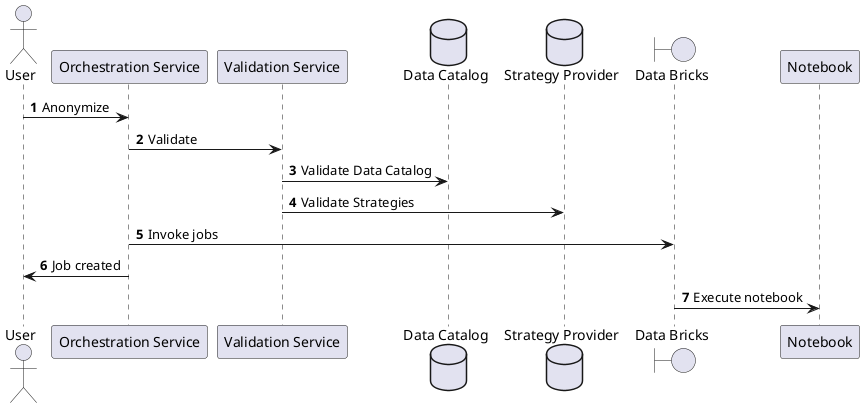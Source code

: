 @startuml
autonumber
actor       User       as end_user
participant "Orchestration Service" as orchestration_service
participant "Validation Service" as validation_service
database "Data Catalog" as data_catalog
database "Strategy Provider" as strategy_provider
Boundary "Data Bricks" as data_bricks
participant "Notebook" as notebook

end_user -> orchestration_service : Anonymize
orchestration_service -> validation_service : Validate
validation_service -> data_catalog : Validate Data Catalog
validation_service -> strategy_provider : Validate Strategies
orchestration_service -> data_bricks : Invoke jobs
orchestration_service -> end_user : Job created
data_bricks -> notebook : Execute notebook

@enduml